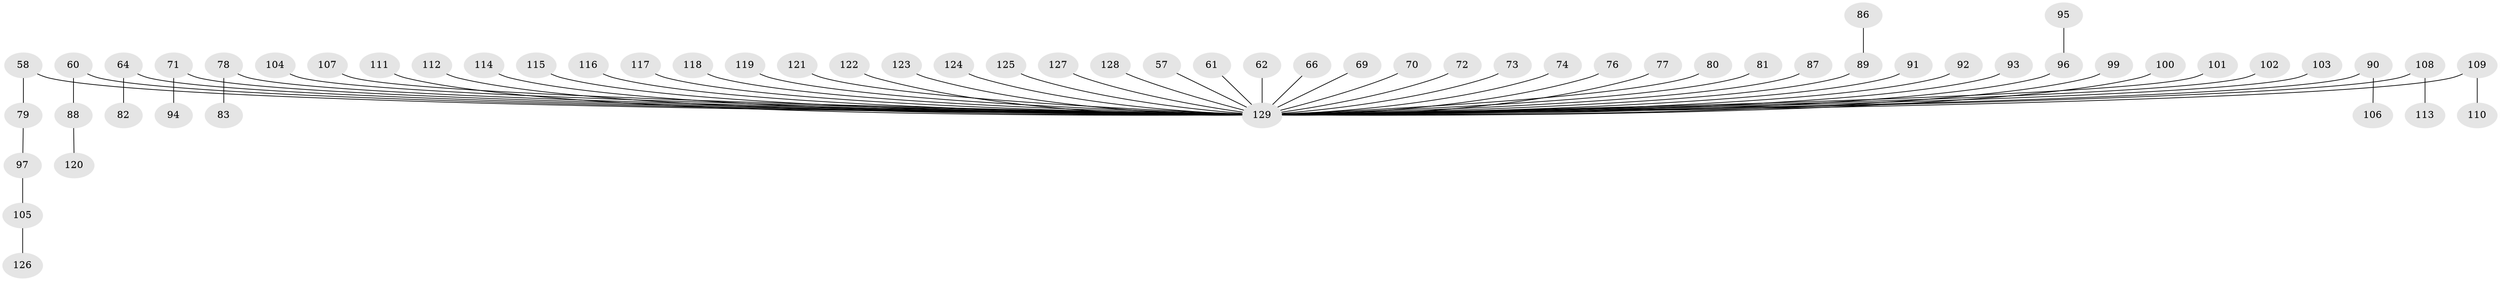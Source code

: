 // original degree distribution, {5: 0.023255813953488372, 4: 0.08527131782945736, 7: 0.007751937984496124, 8: 0.023255813953488372, 2: 0.2713178294573643, 1: 0.5116279069767442, 3: 0.07751937984496124}
// Generated by graph-tools (version 1.1) at 2025/53/03/09/25 04:53:55]
// undirected, 64 vertices, 63 edges
graph export_dot {
graph [start="1"]
  node [color=gray90,style=filled];
  57;
  58;
  60;
  61;
  62;
  64;
  66;
  69;
  70;
  71;
  72;
  73;
  74;
  76;
  77;
  78;
  79;
  80;
  81;
  82;
  83;
  86;
  87;
  88;
  89 [super="+75"];
  90;
  91;
  92;
  93;
  94;
  95;
  96 [super="+65"];
  97;
  99;
  100;
  101;
  102;
  103;
  104;
  105;
  106;
  107;
  108;
  109;
  110;
  111;
  112;
  113;
  114;
  115;
  116;
  117;
  118;
  119;
  120;
  121;
  122;
  123;
  124;
  125;
  126;
  127;
  128;
  129 [super="+42+9+35+68+85+59+18+19+98+53+28+30+45+36+38+39+41+43+47+52+63+50+51+84+54+55+56"];
  57 -- 129;
  58 -- 79;
  58 -- 129;
  60 -- 88;
  60 -- 129;
  61 -- 129;
  62 -- 129;
  64 -- 82;
  64 -- 129;
  66 -- 129;
  69 -- 129;
  70 -- 129;
  71 -- 94;
  71 -- 129;
  72 -- 129;
  73 -- 129;
  74 -- 129;
  76 -- 129;
  77 -- 129;
  78 -- 83;
  78 -- 129;
  79 -- 97;
  80 -- 129;
  81 -- 129;
  86 -- 89;
  87 -- 129;
  88 -- 120;
  89 -- 129;
  90 -- 106;
  90 -- 129;
  91 -- 129;
  92 -- 129;
  93 -- 129;
  95 -- 96;
  96 -- 129;
  97 -- 105;
  99 -- 129;
  100 -- 129;
  101 -- 129;
  102 -- 129;
  103 -- 129;
  104 -- 129;
  105 -- 126;
  107 -- 129;
  108 -- 113;
  108 -- 129;
  109 -- 110;
  109 -- 129;
  111 -- 129;
  112 -- 129;
  114 -- 129;
  115 -- 129;
  116 -- 129;
  117 -- 129;
  118 -- 129;
  119 -- 129;
  121 -- 129;
  122 -- 129;
  123 -- 129;
  124 -- 129;
  125 -- 129;
  127 -- 129;
  128 -- 129;
}
